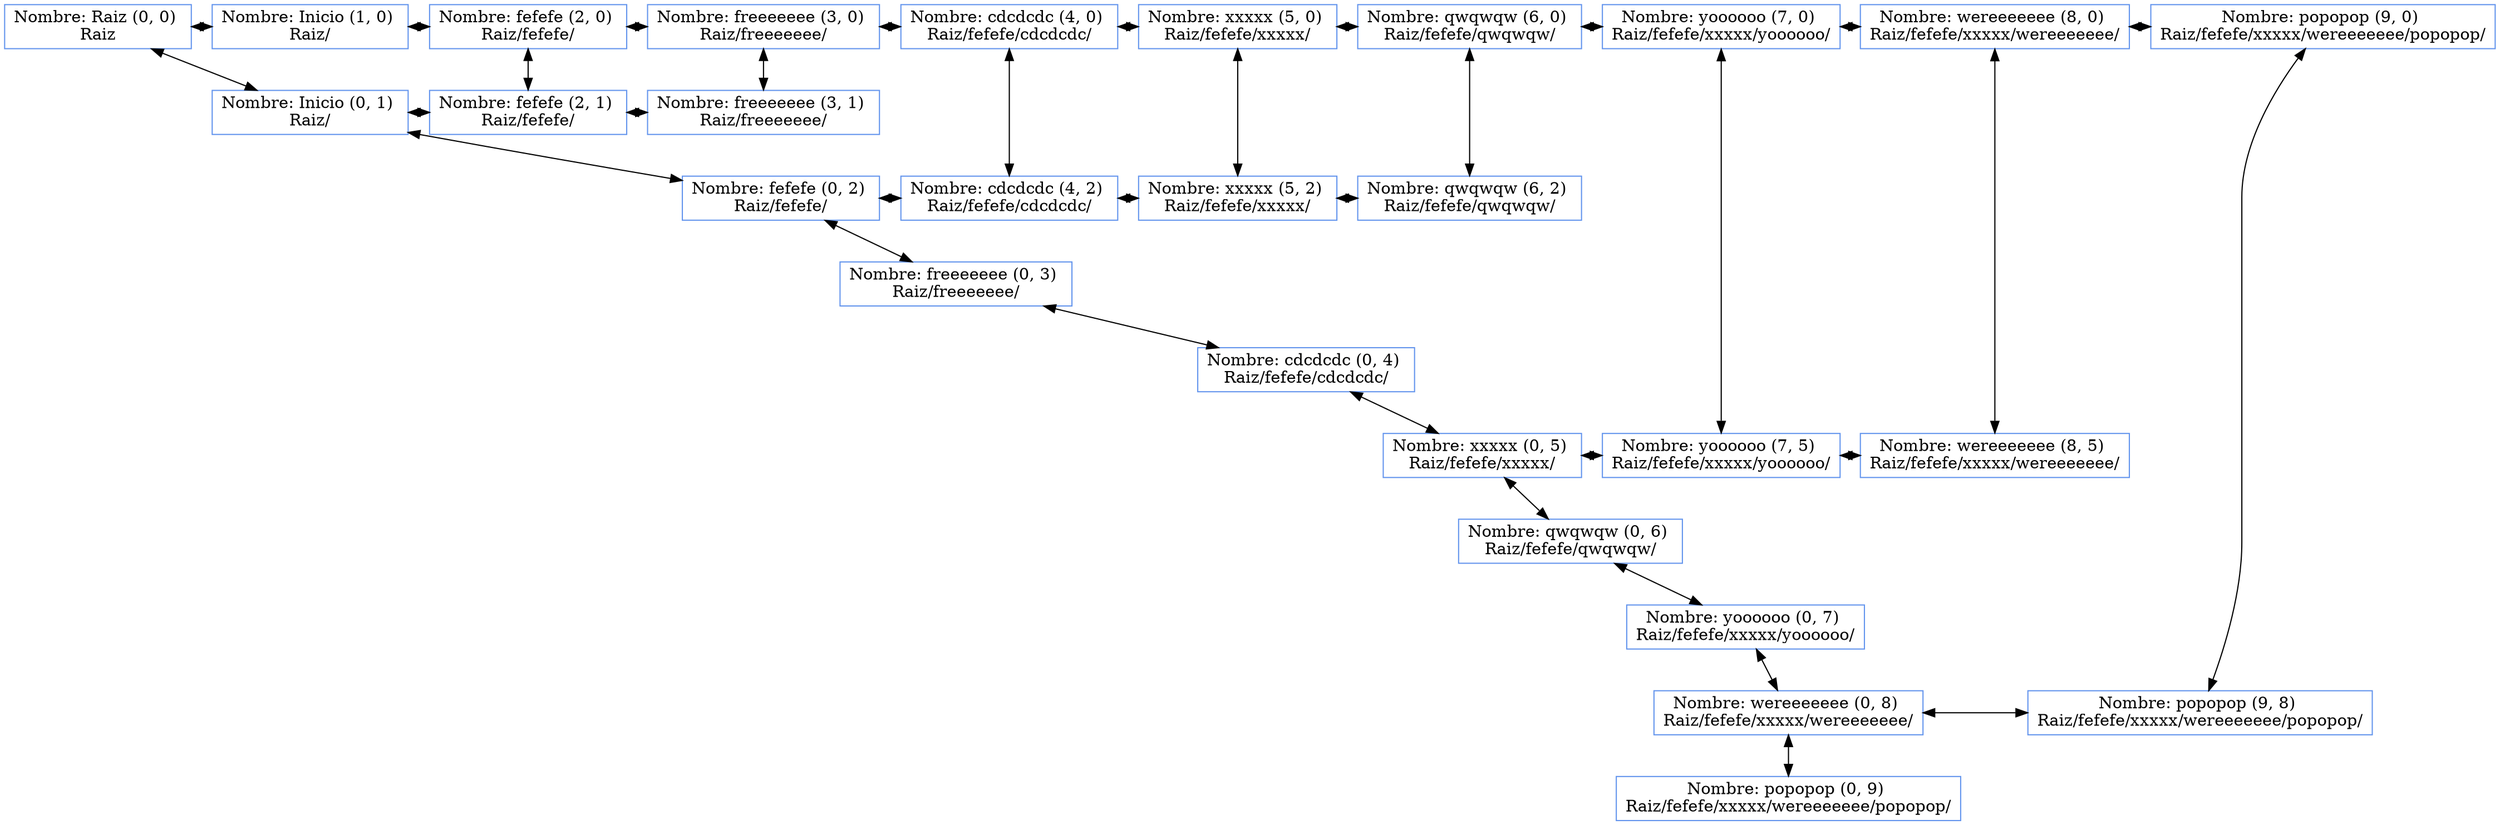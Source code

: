 digraph G {

node [shape=box, color=cornflowerblue ];
"Nombre: Raiz (0, 0) 
Raiz"->"Nombre: Inicio (0, 1) 
Raiz/"[dir=both];
"Nombre: Inicio (0, 1) 
Raiz/"->"Nombre: fefefe (0, 2) 
Raiz/fefefe/"[dir=both];
"Nombre: fefefe (0, 2) 
Raiz/fefefe/"->"Nombre: freeeeeee (0, 3) 
Raiz/freeeeeee/"[dir=both];
"Nombre: freeeeeee (0, 3) 
Raiz/freeeeeee/"->"Nombre: cdcdcdc (0, 4) 
Raiz/fefefe/cdcdcdc/"[dir=both];
"Nombre: cdcdcdc (0, 4) 
Raiz/fefefe/cdcdcdc/"->"Nombre: xxxxx (0, 5) 
Raiz/fefefe/xxxxx/"[dir=both];
"Nombre: xxxxx (0, 5) 
Raiz/fefefe/xxxxx/"->"Nombre: qwqwqw (0, 6) 
Raiz/fefefe/qwqwqw/"[dir=both];
"Nombre: qwqwqw (0, 6) 
Raiz/fefefe/qwqwqw/"->"Nombre: yoooooo (0, 7) 
Raiz/fefefe/xxxxx/yoooooo/"[dir=both];
"Nombre: yoooooo (0, 7) 
Raiz/fefefe/xxxxx/yoooooo/"->"Nombre: wereeeeeee (0, 8) 
Raiz/fefefe/xxxxx/wereeeeeee/"[dir=both];
"Nombre: wereeeeeee (0, 8) 
Raiz/fefefe/xxxxx/wereeeeeee/"->"Nombre: popopop (0, 9) 
Raiz/fefefe/xxxxx/wereeeeeee/popopop/"[dir=both];
"Nombre: fefefe (2, 0) 
Raiz/fefefe/"->"Nombre: fefefe (2, 1) 
Raiz/fefefe/"[dir=both];
"Nombre: freeeeeee (3, 0) 
Raiz/freeeeeee/"->"Nombre: freeeeeee (3, 1) 
Raiz/freeeeeee/"[dir=both];
"Nombre: cdcdcdc (4, 0) 
Raiz/fefefe/cdcdcdc/"->"Nombre: cdcdcdc (4, 2) 
Raiz/fefefe/cdcdcdc/"[dir=both];
"Nombre: xxxxx (5, 0) 
Raiz/fefefe/xxxxx/"->"Nombre: xxxxx (5, 2) 
Raiz/fefefe/xxxxx/"[dir=both];
"Nombre: qwqwqw (6, 0) 
Raiz/fefefe/qwqwqw/"->"Nombre: qwqwqw (6, 2) 
Raiz/fefefe/qwqwqw/"[dir=both];
"Nombre: yoooooo (7, 0) 
Raiz/fefefe/xxxxx/yoooooo/"->"Nombre: yoooooo (7, 5) 
Raiz/fefefe/xxxxx/yoooooo/"[dir=both];
"Nombre: wereeeeeee (8, 0) 
Raiz/fefefe/xxxxx/wereeeeeee/"->"Nombre: wereeeeeee (8, 5) 
Raiz/fefefe/xxxxx/wereeeeeee/"[dir=both];
"Nombre: popopop (9, 0) 
Raiz/fefefe/xxxxx/wereeeeeee/popopop/"->"Nombre: popopop (9, 8) 
Raiz/fefefe/xxxxx/wereeeeeee/popopop/"[dir=both];
rank=same{
"Nombre: Raiz (0, 0) 
Raiz"->"Nombre: Inicio (1, 0) 
Raiz/"[dir=both];
}
rank=same{
"Nombre: Inicio (1, 0) 
Raiz/"->"Nombre: fefefe (2, 0) 
Raiz/fefefe/"[dir=both];
}
rank=same{
"Nombre: fefefe (2, 0) 
Raiz/fefefe/"->"Nombre: freeeeeee (3, 0) 
Raiz/freeeeeee/"[dir=both];
}
rank=same{
"Nombre: freeeeeee (3, 0) 
Raiz/freeeeeee/"->"Nombre: cdcdcdc (4, 0) 
Raiz/fefefe/cdcdcdc/"[dir=both];
}
rank=same{
"Nombre: cdcdcdc (4, 0) 
Raiz/fefefe/cdcdcdc/"->"Nombre: xxxxx (5, 0) 
Raiz/fefefe/xxxxx/"[dir=both];
}
rank=same{
"Nombre: xxxxx (5, 0) 
Raiz/fefefe/xxxxx/"->"Nombre: qwqwqw (6, 0) 
Raiz/fefefe/qwqwqw/"[dir=both];
}
rank=same{
"Nombre: qwqwqw (6, 0) 
Raiz/fefefe/qwqwqw/"->"Nombre: yoooooo (7, 0) 
Raiz/fefefe/xxxxx/yoooooo/"[dir=both];
}
rank=same{
"Nombre: yoooooo (7, 0) 
Raiz/fefefe/xxxxx/yoooooo/"->"Nombre: wereeeeeee (8, 0) 
Raiz/fefefe/xxxxx/wereeeeeee/"[dir=both];
}
rank=same{
"Nombre: wereeeeeee (8, 0) 
Raiz/fefefe/xxxxx/wereeeeeee/"->"Nombre: popopop (9, 0) 
Raiz/fefefe/xxxxx/wereeeeeee/popopop/"[dir=both];
}
rank=same{
"Nombre: Inicio (0, 1) 
Raiz/"->"Nombre: fefefe (2, 1) 
Raiz/fefefe/"[dir=both];
}
rank=same{
"Nombre: fefefe (2, 1) 
Raiz/fefefe/"->"Nombre: freeeeeee (3, 1) 
Raiz/freeeeeee/"[dir=both];
}
rank=same{
"Nombre: fefefe (0, 2) 
Raiz/fefefe/"->"Nombre: cdcdcdc (4, 2) 
Raiz/fefefe/cdcdcdc/"[dir=both];
}
rank=same{
"Nombre: cdcdcdc (4, 2) 
Raiz/fefefe/cdcdcdc/"->"Nombre: xxxxx (5, 2) 
Raiz/fefefe/xxxxx/"[dir=both];
}
rank=same{
"Nombre: xxxxx (5, 2) 
Raiz/fefefe/xxxxx/"->"Nombre: qwqwqw (6, 2) 
Raiz/fefefe/qwqwqw/"[dir=both];
}
rank=same{
"Nombre: xxxxx (0, 5) 
Raiz/fefefe/xxxxx/"->"Nombre: yoooooo (7, 5) 
Raiz/fefefe/xxxxx/yoooooo/"[dir=both];
}
rank=same{
"Nombre: yoooooo (7, 5) 
Raiz/fefefe/xxxxx/yoooooo/"->"Nombre: wereeeeeee (8, 5) 
Raiz/fefefe/xxxxx/wereeeeeee/"[dir=both];
}
rank=same{
"Nombre: wereeeeeee (0, 8) 
Raiz/fefefe/xxxxx/wereeeeeee/"->"Nombre: popopop (9, 8) 
Raiz/fefefe/xxxxx/wereeeeeee/popopop/"[dir=both];
}
}
